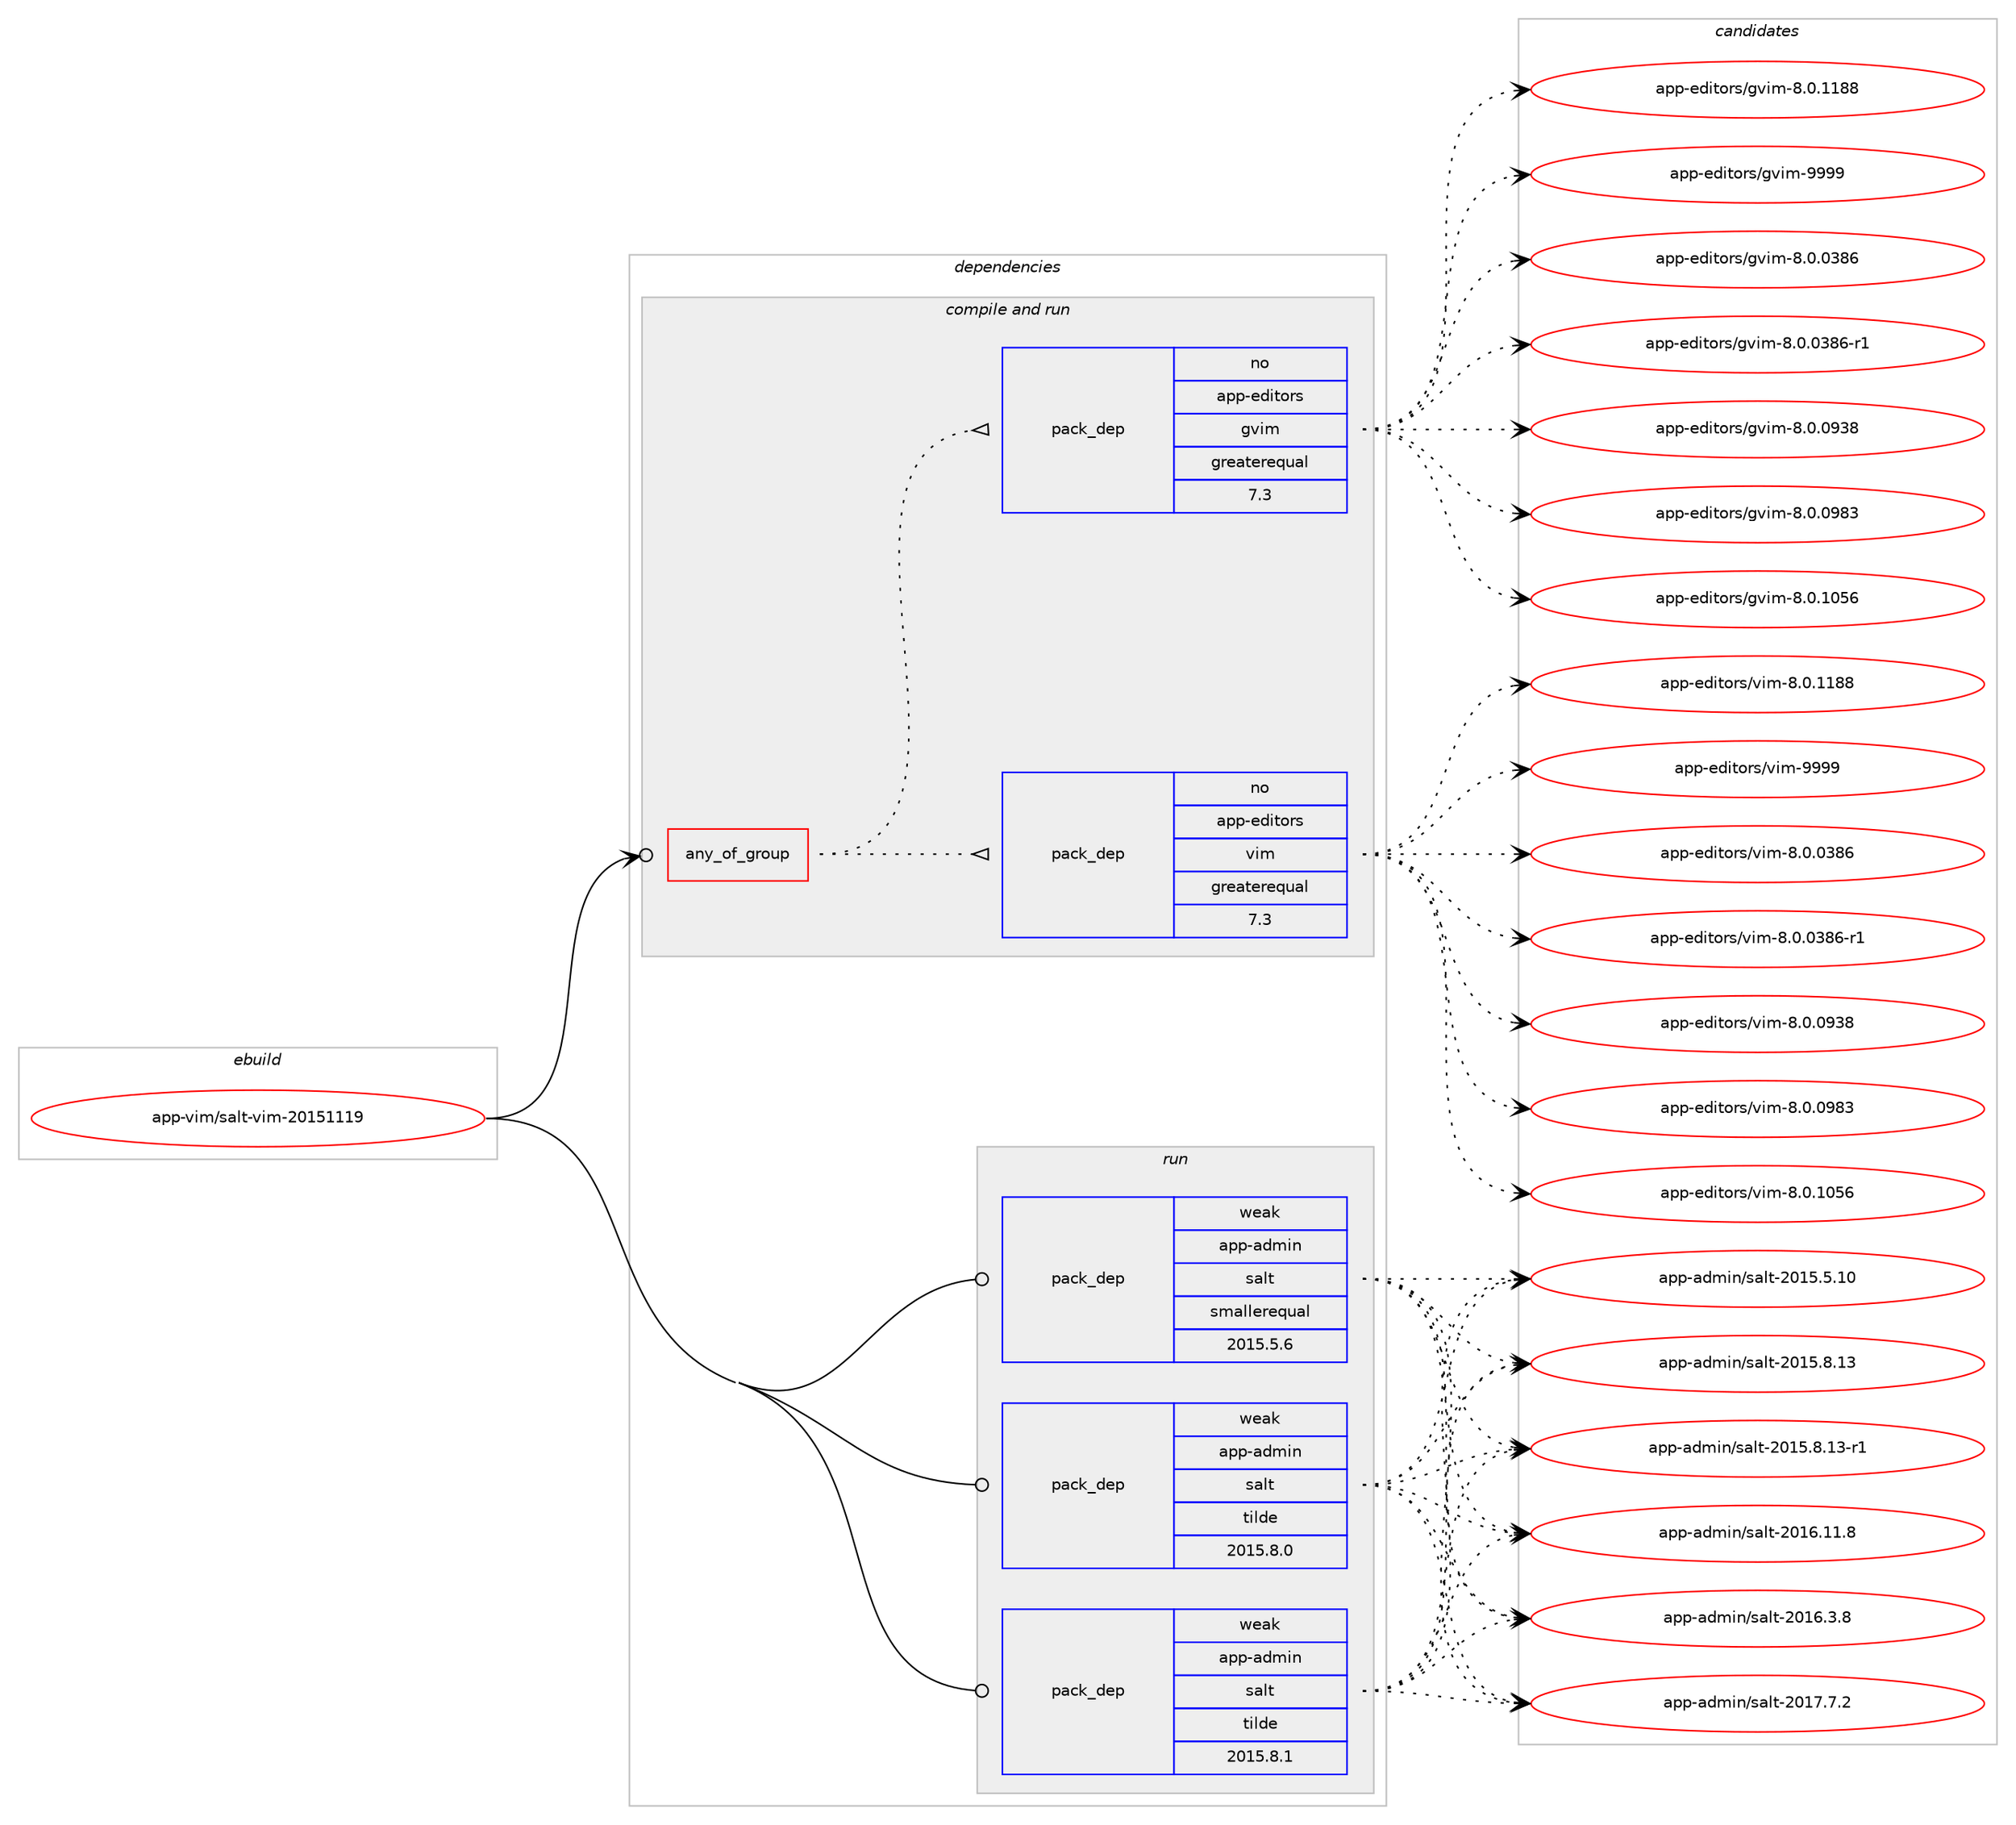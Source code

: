 digraph prolog {

# *************
# Graph options
# *************

newrank=true;
concentrate=true;
compound=true;
graph [rankdir=LR,fontname=Helvetica,fontsize=10,ranksep=1.5];#, ranksep=2.5, nodesep=0.2];
edge  [arrowhead=vee];
node  [fontname=Helvetica,fontsize=10];

# **********
# The ebuild
# **********

subgraph cluster_leftcol {
color=gray;
rank=same;
label=<<i>ebuild</i>>;
id [label="app-vim/salt-vim-20151119", color=red, width=4, href="../app-vim/salt-vim-20151119.svg"];
}

# ****************
# The dependencies
# ****************

subgraph cluster_midcol {
color=gray;
label=<<i>dependencies</i>>;
subgraph cluster_compile {
fillcolor="#eeeeee";
style=filled;
label=<<i>compile</i>>;
}
subgraph cluster_compileandrun {
fillcolor="#eeeeee";
style=filled;
label=<<i>compile and run</i>>;
subgraph any1311 {
dependency63427 [label=<<TABLE BORDER="0" CELLBORDER="1" CELLSPACING="0" CELLPADDING="4"><TR><TD CELLPADDING="10">any_of_group</TD></TR></TABLE>>, shape=none, color=red];subgraph pack46375 {
dependency63428 [label=<<TABLE BORDER="0" CELLBORDER="1" CELLSPACING="0" CELLPADDING="4" WIDTH="220"><TR><TD ROWSPAN="6" CELLPADDING="30">pack_dep</TD></TR><TR><TD WIDTH="110">no</TD></TR><TR><TD>app-editors</TD></TR><TR><TD>vim</TD></TR><TR><TD>greaterequal</TD></TR><TR><TD>7.3</TD></TR></TABLE>>, shape=none, color=blue];
}
dependency63427:e -> dependency63428:w [weight=20,style="dotted",arrowhead="oinv"];
subgraph pack46376 {
dependency63429 [label=<<TABLE BORDER="0" CELLBORDER="1" CELLSPACING="0" CELLPADDING="4" WIDTH="220"><TR><TD ROWSPAN="6" CELLPADDING="30">pack_dep</TD></TR><TR><TD WIDTH="110">no</TD></TR><TR><TD>app-editors</TD></TR><TR><TD>gvim</TD></TR><TR><TD>greaterequal</TD></TR><TR><TD>7.3</TD></TR></TABLE>>, shape=none, color=blue];
}
dependency63427:e -> dependency63429:w [weight=20,style="dotted",arrowhead="oinv"];
}
id:e -> dependency63427:w [weight=20,style="solid",arrowhead="odotvee"];
}
subgraph cluster_run {
fillcolor="#eeeeee";
style=filled;
label=<<i>run</i>>;
subgraph pack46377 {
dependency63430 [label=<<TABLE BORDER="0" CELLBORDER="1" CELLSPACING="0" CELLPADDING="4" WIDTH="220"><TR><TD ROWSPAN="6" CELLPADDING="30">pack_dep</TD></TR><TR><TD WIDTH="110">weak</TD></TR><TR><TD>app-admin</TD></TR><TR><TD>salt</TD></TR><TR><TD>smallerequal</TD></TR><TR><TD>2015.5.6</TD></TR></TABLE>>, shape=none, color=blue];
}
id:e -> dependency63430:w [weight=20,style="solid",arrowhead="odot"];
subgraph pack46378 {
dependency63431 [label=<<TABLE BORDER="0" CELLBORDER="1" CELLSPACING="0" CELLPADDING="4" WIDTH="220"><TR><TD ROWSPAN="6" CELLPADDING="30">pack_dep</TD></TR><TR><TD WIDTH="110">weak</TD></TR><TR><TD>app-admin</TD></TR><TR><TD>salt</TD></TR><TR><TD>tilde</TD></TR><TR><TD>2015.8.0</TD></TR></TABLE>>, shape=none, color=blue];
}
id:e -> dependency63431:w [weight=20,style="solid",arrowhead="odot"];
subgraph pack46379 {
dependency63432 [label=<<TABLE BORDER="0" CELLBORDER="1" CELLSPACING="0" CELLPADDING="4" WIDTH="220"><TR><TD ROWSPAN="6" CELLPADDING="30">pack_dep</TD></TR><TR><TD WIDTH="110">weak</TD></TR><TR><TD>app-admin</TD></TR><TR><TD>salt</TD></TR><TR><TD>tilde</TD></TR><TR><TD>2015.8.1</TD></TR></TABLE>>, shape=none, color=blue];
}
id:e -> dependency63432:w [weight=20,style="solid",arrowhead="odot"];
}
}

# **************
# The candidates
# **************

subgraph cluster_choices {
rank=same;
color=gray;
label=<<i>candidates</i>>;

subgraph choice46375 {
color=black;
nodesep=1;
choice971121124510110010511611111411547118105109455646484648515654 [label="app-editors/vim-8.0.0386", color=red, width=4,href="../app-editors/vim-8.0.0386.svg"];
choice9711211245101100105116111114115471181051094556464846485156544511449 [label="app-editors/vim-8.0.0386-r1", color=red, width=4,href="../app-editors/vim-8.0.0386-r1.svg"];
choice971121124510110010511611111411547118105109455646484648575156 [label="app-editors/vim-8.0.0938", color=red, width=4,href="../app-editors/vim-8.0.0938.svg"];
choice971121124510110010511611111411547118105109455646484648575651 [label="app-editors/vim-8.0.0983", color=red, width=4,href="../app-editors/vim-8.0.0983.svg"];
choice971121124510110010511611111411547118105109455646484649485354 [label="app-editors/vim-8.0.1056", color=red, width=4,href="../app-editors/vim-8.0.1056.svg"];
choice971121124510110010511611111411547118105109455646484649495656 [label="app-editors/vim-8.0.1188", color=red, width=4,href="../app-editors/vim-8.0.1188.svg"];
choice9711211245101100105116111114115471181051094557575757 [label="app-editors/vim-9999", color=red, width=4,href="../app-editors/vim-9999.svg"];
dependency63428:e -> choice971121124510110010511611111411547118105109455646484648515654:w [style=dotted,weight="100"];
dependency63428:e -> choice9711211245101100105116111114115471181051094556464846485156544511449:w [style=dotted,weight="100"];
dependency63428:e -> choice971121124510110010511611111411547118105109455646484648575156:w [style=dotted,weight="100"];
dependency63428:e -> choice971121124510110010511611111411547118105109455646484648575651:w [style=dotted,weight="100"];
dependency63428:e -> choice971121124510110010511611111411547118105109455646484649485354:w [style=dotted,weight="100"];
dependency63428:e -> choice971121124510110010511611111411547118105109455646484649495656:w [style=dotted,weight="100"];
dependency63428:e -> choice9711211245101100105116111114115471181051094557575757:w [style=dotted,weight="100"];
}
subgraph choice46376 {
color=black;
nodesep=1;
choice971121124510110010511611111411547103118105109455646484648515654 [label="app-editors/gvim-8.0.0386", color=red, width=4,href="../app-editors/gvim-8.0.0386.svg"];
choice9711211245101100105116111114115471031181051094556464846485156544511449 [label="app-editors/gvim-8.0.0386-r1", color=red, width=4,href="../app-editors/gvim-8.0.0386-r1.svg"];
choice971121124510110010511611111411547103118105109455646484648575156 [label="app-editors/gvim-8.0.0938", color=red, width=4,href="../app-editors/gvim-8.0.0938.svg"];
choice971121124510110010511611111411547103118105109455646484648575651 [label="app-editors/gvim-8.0.0983", color=red, width=4,href="../app-editors/gvim-8.0.0983.svg"];
choice971121124510110010511611111411547103118105109455646484649485354 [label="app-editors/gvim-8.0.1056", color=red, width=4,href="../app-editors/gvim-8.0.1056.svg"];
choice971121124510110010511611111411547103118105109455646484649495656 [label="app-editors/gvim-8.0.1188", color=red, width=4,href="../app-editors/gvim-8.0.1188.svg"];
choice9711211245101100105116111114115471031181051094557575757 [label="app-editors/gvim-9999", color=red, width=4,href="../app-editors/gvim-9999.svg"];
dependency63429:e -> choice971121124510110010511611111411547103118105109455646484648515654:w [style=dotted,weight="100"];
dependency63429:e -> choice9711211245101100105116111114115471031181051094556464846485156544511449:w [style=dotted,weight="100"];
dependency63429:e -> choice971121124510110010511611111411547103118105109455646484648575156:w [style=dotted,weight="100"];
dependency63429:e -> choice971121124510110010511611111411547103118105109455646484648575651:w [style=dotted,weight="100"];
dependency63429:e -> choice971121124510110010511611111411547103118105109455646484649485354:w [style=dotted,weight="100"];
dependency63429:e -> choice971121124510110010511611111411547103118105109455646484649495656:w [style=dotted,weight="100"];
dependency63429:e -> choice9711211245101100105116111114115471031181051094557575757:w [style=dotted,weight="100"];
}
subgraph choice46377 {
color=black;
nodesep=1;
choice971121124597100109105110471159710811645504849534653464948 [label="app-admin/salt-2015.5.10", color=red, width=4,href="../app-admin/salt-2015.5.10.svg"];
choice971121124597100109105110471159710811645504849534656464951 [label="app-admin/salt-2015.8.13", color=red, width=4,href="../app-admin/salt-2015.8.13.svg"];
choice9711211245971001091051104711597108116455048495346564649514511449 [label="app-admin/salt-2015.8.13-r1", color=red, width=4,href="../app-admin/salt-2015.8.13-r1.svg"];
choice971121124597100109105110471159710811645504849544649494656 [label="app-admin/salt-2016.11.8", color=red, width=4,href="../app-admin/salt-2016.11.8.svg"];
choice9711211245971001091051104711597108116455048495446514656 [label="app-admin/salt-2016.3.8", color=red, width=4,href="../app-admin/salt-2016.3.8.svg"];
choice9711211245971001091051104711597108116455048495546554650 [label="app-admin/salt-2017.7.2", color=red, width=4,href="../app-admin/salt-2017.7.2.svg"];
dependency63430:e -> choice971121124597100109105110471159710811645504849534653464948:w [style=dotted,weight="100"];
dependency63430:e -> choice971121124597100109105110471159710811645504849534656464951:w [style=dotted,weight="100"];
dependency63430:e -> choice9711211245971001091051104711597108116455048495346564649514511449:w [style=dotted,weight="100"];
dependency63430:e -> choice971121124597100109105110471159710811645504849544649494656:w [style=dotted,weight="100"];
dependency63430:e -> choice9711211245971001091051104711597108116455048495446514656:w [style=dotted,weight="100"];
dependency63430:e -> choice9711211245971001091051104711597108116455048495546554650:w [style=dotted,weight="100"];
}
subgraph choice46378 {
color=black;
nodesep=1;
choice971121124597100109105110471159710811645504849534653464948 [label="app-admin/salt-2015.5.10", color=red, width=4,href="../app-admin/salt-2015.5.10.svg"];
choice971121124597100109105110471159710811645504849534656464951 [label="app-admin/salt-2015.8.13", color=red, width=4,href="../app-admin/salt-2015.8.13.svg"];
choice9711211245971001091051104711597108116455048495346564649514511449 [label="app-admin/salt-2015.8.13-r1", color=red, width=4,href="../app-admin/salt-2015.8.13-r1.svg"];
choice971121124597100109105110471159710811645504849544649494656 [label="app-admin/salt-2016.11.8", color=red, width=4,href="../app-admin/salt-2016.11.8.svg"];
choice9711211245971001091051104711597108116455048495446514656 [label="app-admin/salt-2016.3.8", color=red, width=4,href="../app-admin/salt-2016.3.8.svg"];
choice9711211245971001091051104711597108116455048495546554650 [label="app-admin/salt-2017.7.2", color=red, width=4,href="../app-admin/salt-2017.7.2.svg"];
dependency63431:e -> choice971121124597100109105110471159710811645504849534653464948:w [style=dotted,weight="100"];
dependency63431:e -> choice971121124597100109105110471159710811645504849534656464951:w [style=dotted,weight="100"];
dependency63431:e -> choice9711211245971001091051104711597108116455048495346564649514511449:w [style=dotted,weight="100"];
dependency63431:e -> choice971121124597100109105110471159710811645504849544649494656:w [style=dotted,weight="100"];
dependency63431:e -> choice9711211245971001091051104711597108116455048495446514656:w [style=dotted,weight="100"];
dependency63431:e -> choice9711211245971001091051104711597108116455048495546554650:w [style=dotted,weight="100"];
}
subgraph choice46379 {
color=black;
nodesep=1;
choice971121124597100109105110471159710811645504849534653464948 [label="app-admin/salt-2015.5.10", color=red, width=4,href="../app-admin/salt-2015.5.10.svg"];
choice971121124597100109105110471159710811645504849534656464951 [label="app-admin/salt-2015.8.13", color=red, width=4,href="../app-admin/salt-2015.8.13.svg"];
choice9711211245971001091051104711597108116455048495346564649514511449 [label="app-admin/salt-2015.8.13-r1", color=red, width=4,href="../app-admin/salt-2015.8.13-r1.svg"];
choice971121124597100109105110471159710811645504849544649494656 [label="app-admin/salt-2016.11.8", color=red, width=4,href="../app-admin/salt-2016.11.8.svg"];
choice9711211245971001091051104711597108116455048495446514656 [label="app-admin/salt-2016.3.8", color=red, width=4,href="../app-admin/salt-2016.3.8.svg"];
choice9711211245971001091051104711597108116455048495546554650 [label="app-admin/salt-2017.7.2", color=red, width=4,href="../app-admin/salt-2017.7.2.svg"];
dependency63432:e -> choice971121124597100109105110471159710811645504849534653464948:w [style=dotted,weight="100"];
dependency63432:e -> choice971121124597100109105110471159710811645504849534656464951:w [style=dotted,weight="100"];
dependency63432:e -> choice9711211245971001091051104711597108116455048495346564649514511449:w [style=dotted,weight="100"];
dependency63432:e -> choice971121124597100109105110471159710811645504849544649494656:w [style=dotted,weight="100"];
dependency63432:e -> choice9711211245971001091051104711597108116455048495446514656:w [style=dotted,weight="100"];
dependency63432:e -> choice9711211245971001091051104711597108116455048495546554650:w [style=dotted,weight="100"];
}
}

}
